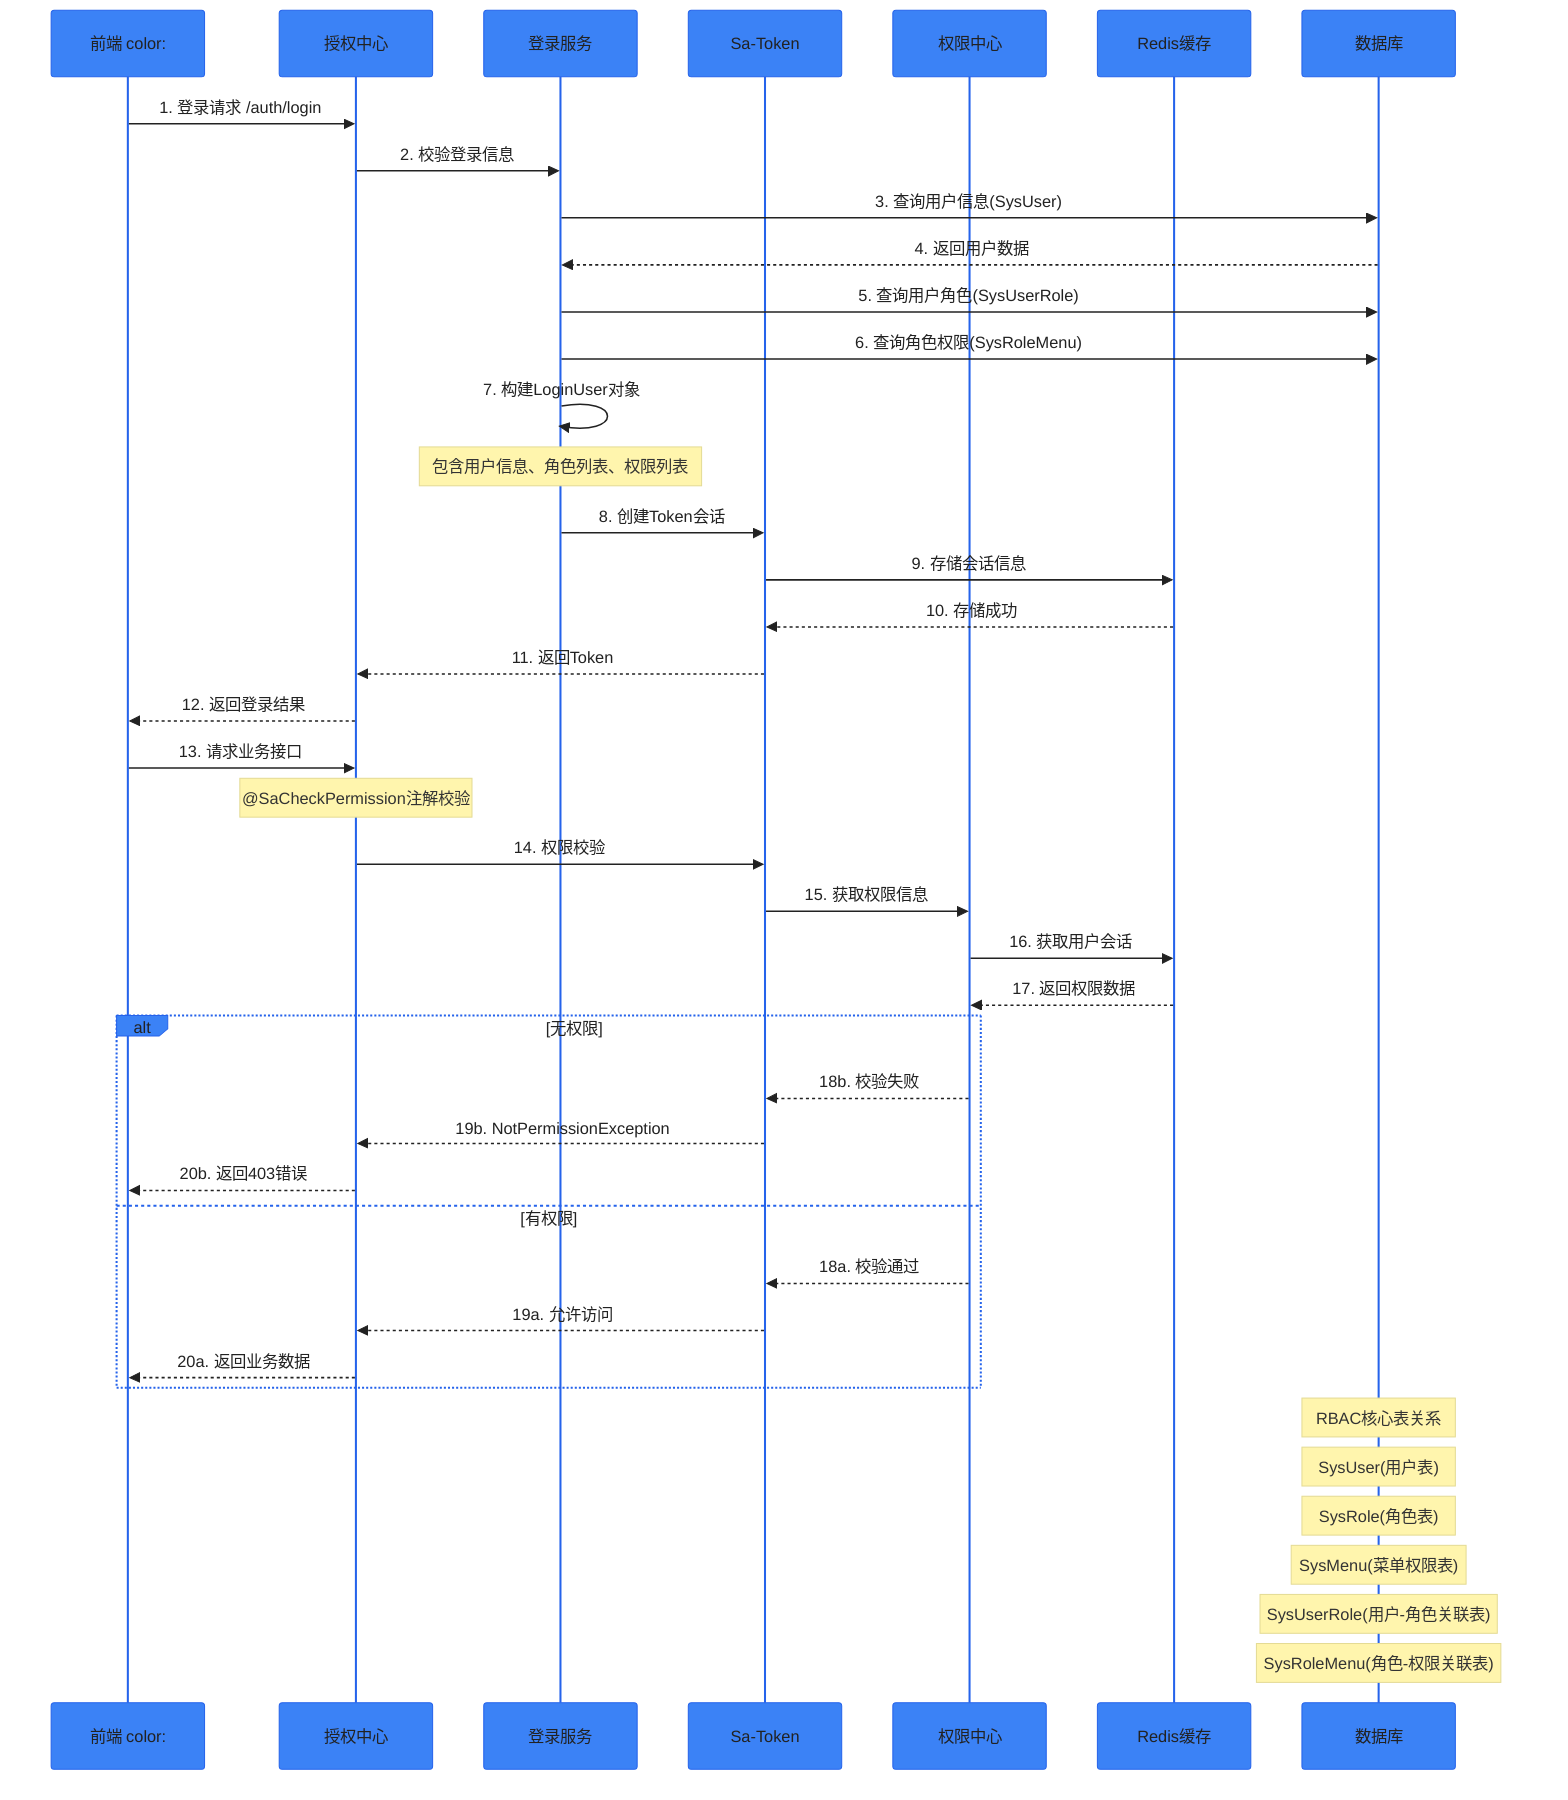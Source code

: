 %%{init: {
  'theme': 'base',
  'themeVariables': {
    'primaryColor': '#3B82F6',
    'primaryTextColor': '#222',
    'primaryBorderColor': '#2563EB',
    'lineColor': '#64748B',
    'secondaryColor': '#F1F5F9',
    'tertiaryColor': '#FF0000'
  }
}}%%
sequenceDiagram
    %% title Sa-Token RBAC认证鉴权流程

    participant Client as 前端 color:#fff
    participant Auth as 授权中心
    participant Login as 登录服务
    participant SaToken as Sa-Token
    participant Permission as 权限中心
    participant Redis as Redis缓存
    participant DB as 数据库

    %% 登录认证流程
    Client->>Auth: 1. 登录请求 /auth/login
    Auth->>Login: 2. 校验登录信息
    Login->>DB: 3. 查询用户信息(SysUser)
    DB-->>Login: 4. 返回用户数据
    Login->>DB: 5. 查询用户角色(SysUserRole)
    Login->>DB: 6. 查询角色权限(SysRoleMenu)
    Login->>Login: 7. 构建LoginUser对象
    Note over Login: 包含用户信息、角色列表、权限列表

    Login->>SaToken: 8. 创建Token会话
    SaToken->>Redis: 9. 存储会话信息
    Redis-->>SaToken: 10. 存储成功
    SaToken-->>Auth: 11. 返回Token
    Auth-->>Client: 12. 返回登录结果

    %% 请求鉴权流程
    Client->>Auth: 13. 请求业务接口
    Note over Auth: @SaCheckPermission注解校验
    Auth->>SaToken: 14. 权限校验
    SaToken->>Permission: 15. 获取权限信息
    Permission->>Redis: 16. 获取用户会话
    Redis-->>Permission: 17. 返回权限数据

    alt 无权限
        Permission-->>SaToken: 18b. 校验失败
        SaToken-->>Auth: 19b. NotPermissionException
        Auth-->>Client: 20b. 返回403错误
    else 有权限
        Permission-->>SaToken: 18a. 校验通过
        SaToken-->>Auth: 19a. 允许访问
        Auth-->>Client: 20a. 返回业务数据
    end

    %% RBAC核心实体关系
    Note over DB: RBAC核心表关系
    Note over DB: SysUser(用户表)
    Note over DB: SysRole(角色表)
    Note over DB: SysMenu(菜单权限表)
    Note over DB: SysUserRole(用户-角色关联表)
    Note over DB: SysRoleMenu(角色-权限关联表)